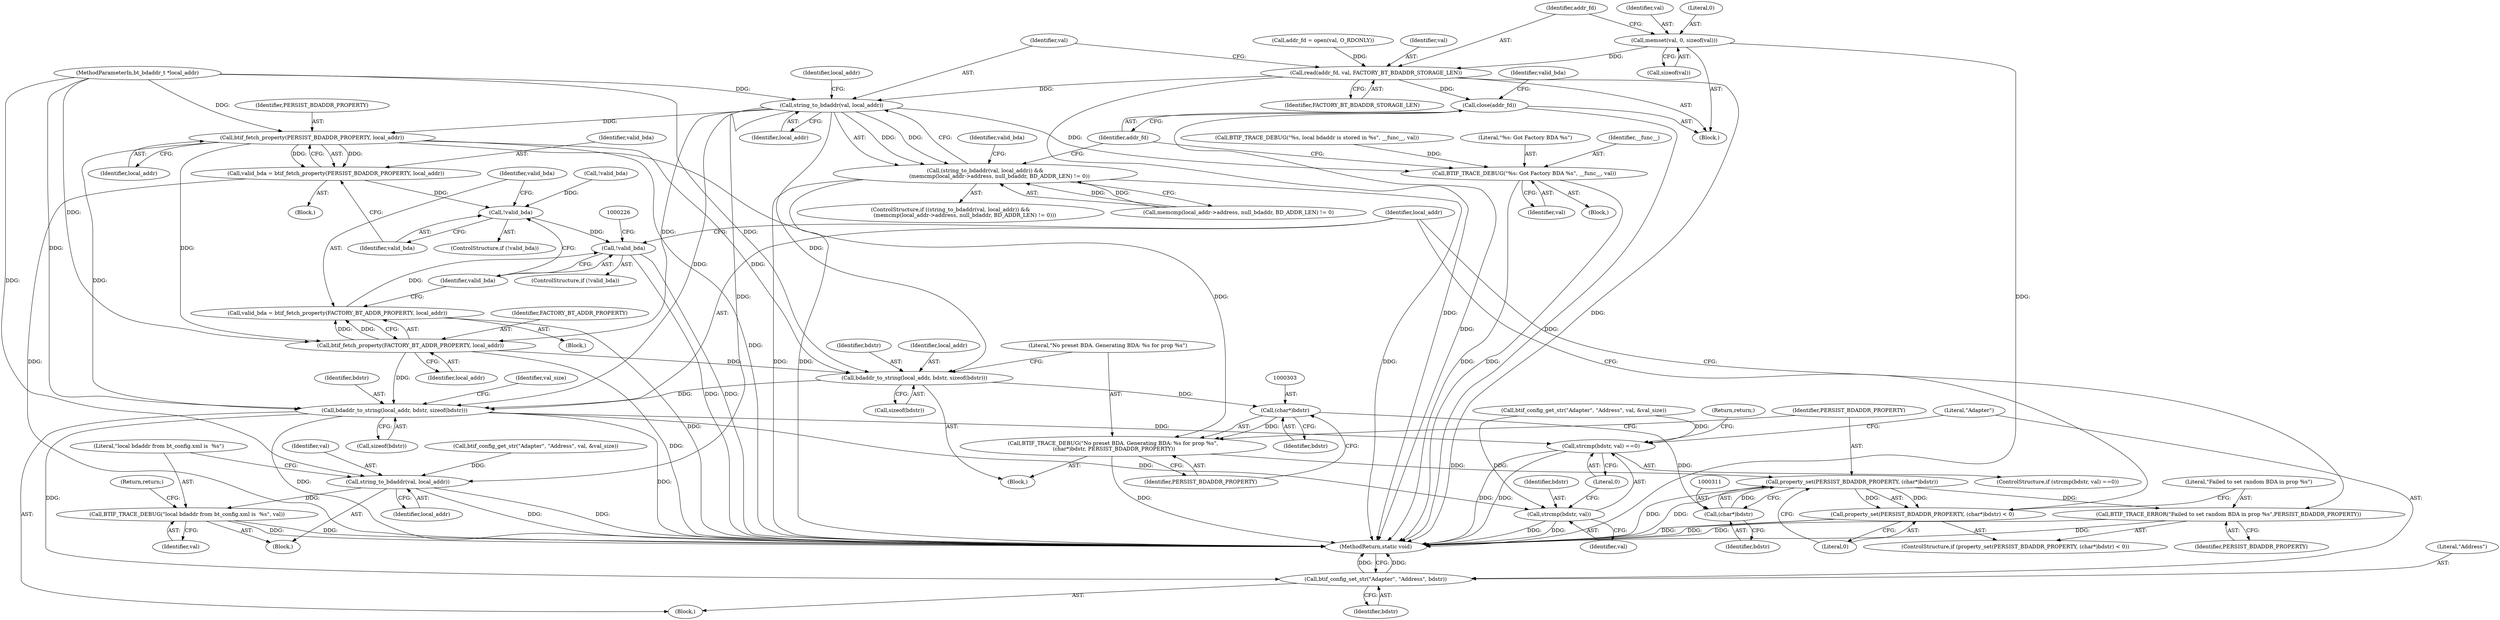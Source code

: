 digraph "1_Android_472271b153c5dc53c28beac55480a8d8434b2d5c_12@API" {
"1000146" [label="(Call,memset(val, 0, sizeof(val)))"];
"1000151" [label="(Call,read(addr_fd, val, FACTORY_BT_BDADDR_STORAGE_LEN))"];
"1000157" [label="(Call,string_to_bdaddr(val, local_addr))"];
"1000156" [label="(Call,(string_to_bdaddr(val, local_addr)) &&\n                 (memcmp(local_addr->address, null_bdaddr, BD_ADDR_LEN) != 0))"];
"1000172" [label="(Call,BTIF_TRACE_DEBUG(\"%s: Got Factory BDA %s\", __func__, val))"];
"1000194" [label="(Call,string_to_bdaddr(val, local_addr))"];
"1000197" [label="(Call,BTIF_TRACE_DEBUG(\"local bdaddr from bt_config.xml is  %s\", val))"];
"1000207" [label="(Call,btif_fetch_property(PERSIST_BDADDR_PROPERTY, local_addr))"];
"1000205" [label="(Call,valid_bda = btif_fetch_property(PERSIST_BDADDR_PROPERTY, local_addr))"];
"1000211" [label="(Call,!valid_bda)"];
"1000220" [label="(Call,!valid_bda)"];
"1000216" [label="(Call,btif_fetch_property(FACTORY_BT_ADDR_PROPERTY, local_addr))"];
"1000214" [label="(Call,valid_bda = btif_fetch_property(FACTORY_BT_ADDR_PROPERTY, local_addr))"];
"1000295" [label="(Call,bdaddr_to_string(local_addr, bdstr, sizeof(bdstr)))"];
"1000302" [label="(Call,(char*)bdstr)"];
"1000300" [label="(Call,BTIF_TRACE_DEBUG(\"No preset BDA. Generating BDA: %s for prop %s\",\n (char*)bdstr, PERSIST_BDADDR_PROPERTY))"];
"1000308" [label="(Call,property_set(PERSIST_BDADDR_PROPERTY, (char*)bdstr))"];
"1000307" [label="(Call,property_set(PERSIST_BDADDR_PROPERTY, (char*)bdstr) < 0)"];
"1000314" [label="(Call,BTIF_TRACE_ERROR(\"Failed to set random BDA in prop %s\",PERSIST_BDADDR_PROPERTY))"];
"1000310" [label="(Call,(char*)bdstr)"];
"1000318" [label="(Call,bdaddr_to_string(local_addr, bdstr, sizeof(bdstr)))"];
"1000336" [label="(Call,strcmp(bdstr, val) ==0)"];
"1000337" [label="(Call,strcmp(bdstr, val))"];
"1000343" [label="(Call,btif_config_set_str(\"Adapter\", \"Address\", bdstr))"];
"1000176" [label="(Call,close(addr_fd))"];
"1000204" [label="(Block,)"];
"1000177" [label="(Identifier,addr_fd)"];
"1000335" [label="(ControlStructure,if (strcmp(bdstr, val) ==0))"];
"1000187" [label="(Call,btif_config_get_str(\"Adapter\", \"Address\", val, &val_size))"];
"1000302" [label="(Call,(char*)bdstr)"];
"1000213" [label="(Block,)"];
"1000301" [label="(Literal,\"No preset BDA. Generating BDA: %s for prop %s\")"];
"1000175" [label="(Identifier,val)"];
"1000298" [label="(Call,sizeof(bdstr))"];
"1000180" [label="(Identifier,valid_bda)"];
"1000312" [label="(Identifier,bdstr)"];
"1000297" [label="(Identifier,bdstr)"];
"1000109" [label="(MethodParameterIn,bt_bdaddr_t *local_addr)"];
"1000132" [label="(Call,BTIF_TRACE_DEBUG(\"%s, local bdaddr is stored in %s\", __func__, val))"];
"1000308" [label="(Call,property_set(PERSIST_BDADDR_PROPERTY, (char*)bdstr))"];
"1000172" [label="(Call,BTIF_TRACE_DEBUG(\"%s: Got Factory BDA %s\", __func__, val))"];
"1000222" [label="(Block,)"];
"1000316" [label="(Identifier,PERSIST_BDADDR_PROPERTY)"];
"1000339" [label="(Identifier,val)"];
"1000199" [label="(Identifier,val)"];
"1000209" [label="(Identifier,local_addr)"];
"1000173" [label="(Literal,\"%s: Got Factory BDA %s\")"];
"1000194" [label="(Call,string_to_bdaddr(val, local_addr))"];
"1000336" [label="(Call,strcmp(bdstr, val) ==0)"];
"1000168" [label="(Block,)"];
"1000324" [label="(Identifier,val_size)"];
"1000152" [label="(Identifier,addr_fd)"];
"1000212" [label="(Identifier,valid_bda)"];
"1000159" [label="(Identifier,local_addr)"];
"1000198" [label="(Literal,\"local bdaddr from bt_config.xml is  %s\")"];
"1000217" [label="(Identifier,FACTORY_BT_ADDR_PROPERTY)"];
"1000138" [label="(Call,addr_fd = open(val, O_RDONLY))"];
"1000157" [label="(Call,string_to_bdaddr(val, local_addr))"];
"1000345" [label="(Literal,\"Address\")"];
"1000306" [label="(ControlStructure,if (property_set(PERSIST_BDADDR_PROPERTY, (char*)bdstr) < 0))"];
"1000148" [label="(Literal,0)"];
"1000153" [label="(Identifier,val)"];
"1000300" [label="(Call,BTIF_TRACE_DEBUG(\"No preset BDA. Generating BDA: %s for prop %s\",\n (char*)bdstr, PERSIST_BDADDR_PROPERTY))"];
"1000154" [label="(Identifier,FACTORY_BT_BDADDR_STORAGE_LEN)"];
"1000305" [label="(Identifier,PERSIST_BDADDR_PROPERTY)"];
"1000216" [label="(Call,btif_fetch_property(FACTORY_BT_ADDR_PROPERTY, local_addr))"];
"1000151" [label="(Call,read(addr_fd, val, FACTORY_BT_BDADDR_STORAGE_LEN))"];
"1000200" [label="(Return,return;)"];
"1000309" [label="(Identifier,PERSIST_BDADDR_PROPERTY)"];
"1000195" [label="(Identifier,val)"];
"1000343" [label="(Call,btif_config_set_str(\"Adapter\", \"Address\", bdstr))"];
"1000342" [label="(Return,return;)"];
"1000155" [label="(ControlStructure,if ((string_to_bdaddr(val, local_addr)) &&\n                 (memcmp(local_addr->address, null_bdaddr, BD_ADDR_LEN) != 0)))"];
"1000314" [label="(Call,BTIF_TRACE_ERROR(\"Failed to set random BDA in prop %s\",PERSIST_BDADDR_PROPERTY))"];
"1000337" [label="(Call,strcmp(bdstr, val))"];
"1000110" [label="(Block,)"];
"1000315" [label="(Literal,\"Failed to set random BDA in prop %s\")"];
"1000211" [label="(Call,!valid_bda)"];
"1000344" [label="(Literal,\"Adapter\")"];
"1000197" [label="(Call,BTIF_TRACE_DEBUG(\"local bdaddr from bt_config.xml is  %s\", val))"];
"1000318" [label="(Call,bdaddr_to_string(local_addr, bdstr, sizeof(bdstr)))"];
"1000176" [label="(Call,close(addr_fd))"];
"1000170" [label="(Identifier,valid_bda)"];
"1000146" [label="(Call,memset(val, 0, sizeof(val)))"];
"1000158" [label="(Identifier,val)"];
"1000196" [label="(Identifier,local_addr)"];
"1000346" [label="(Identifier,bdstr)"];
"1000149" [label="(Call,sizeof(val))"];
"1000163" [label="(Identifier,local_addr)"];
"1000304" [label="(Identifier,bdstr)"];
"1000147" [label="(Identifier,val)"];
"1000193" [label="(Block,)"];
"1000207" [label="(Call,btif_fetch_property(PERSIST_BDADDR_PROPERTY, local_addr))"];
"1000320" [label="(Identifier,bdstr)"];
"1000347" [label="(MethodReturn,static void)"];
"1000338" [label="(Identifier,bdstr)"];
"1000156" [label="(Call,(string_to_bdaddr(val, local_addr)) &&\n                 (memcmp(local_addr->address, null_bdaddr, BD_ADDR_LEN) != 0))"];
"1000321" [label="(Call,sizeof(bdstr))"];
"1000220" [label="(Call,!valid_bda)"];
"1000218" [label="(Identifier,local_addr)"];
"1000313" [label="(Literal,0)"];
"1000210" [label="(ControlStructure,if (!valid_bda))"];
"1000295" [label="(Call,bdaddr_to_string(local_addr, bdstr, sizeof(bdstr)))"];
"1000296" [label="(Identifier,local_addr)"];
"1000174" [label="(Identifier,__func__)"];
"1000219" [label="(ControlStructure,if (!valid_bda))"];
"1000145" [label="(Block,)"];
"1000214" [label="(Call,valid_bda = btif_fetch_property(FACTORY_BT_ADDR_PROPERTY, local_addr))"];
"1000205" [label="(Call,valid_bda = btif_fetch_property(PERSIST_BDADDR_PROPERTY, local_addr))"];
"1000328" [label="(Call,btif_config_get_str(\"Adapter\", \"Address\", val, &val_size))"];
"1000221" [label="(Identifier,valid_bda)"];
"1000215" [label="(Identifier,valid_bda)"];
"1000206" [label="(Identifier,valid_bda)"];
"1000319" [label="(Identifier,local_addr)"];
"1000340" [label="(Literal,0)"];
"1000208" [label="(Identifier,PERSIST_BDADDR_PROPERTY)"];
"1000160" [label="(Call,memcmp(local_addr->address, null_bdaddr, BD_ADDR_LEN) != 0)"];
"1000307" [label="(Call,property_set(PERSIST_BDADDR_PROPERTY, (char*)bdstr) < 0)"];
"1000202" [label="(Call,!valid_bda)"];
"1000310" [label="(Call,(char*)bdstr)"];
"1000146" -> "1000145"  [label="AST: "];
"1000146" -> "1000149"  [label="CFG: "];
"1000147" -> "1000146"  [label="AST: "];
"1000148" -> "1000146"  [label="AST: "];
"1000149" -> "1000146"  [label="AST: "];
"1000152" -> "1000146"  [label="CFG: "];
"1000146" -> "1000347"  [label="DDG: "];
"1000146" -> "1000151"  [label="DDG: "];
"1000151" -> "1000145"  [label="AST: "];
"1000151" -> "1000154"  [label="CFG: "];
"1000152" -> "1000151"  [label="AST: "];
"1000153" -> "1000151"  [label="AST: "];
"1000154" -> "1000151"  [label="AST: "];
"1000158" -> "1000151"  [label="CFG: "];
"1000151" -> "1000347"  [label="DDG: "];
"1000151" -> "1000347"  [label="DDG: "];
"1000138" -> "1000151"  [label="DDG: "];
"1000151" -> "1000157"  [label="DDG: "];
"1000151" -> "1000176"  [label="DDG: "];
"1000157" -> "1000156"  [label="AST: "];
"1000157" -> "1000159"  [label="CFG: "];
"1000158" -> "1000157"  [label="AST: "];
"1000159" -> "1000157"  [label="AST: "];
"1000163" -> "1000157"  [label="CFG: "];
"1000156" -> "1000157"  [label="CFG: "];
"1000157" -> "1000156"  [label="DDG: "];
"1000157" -> "1000156"  [label="DDG: "];
"1000109" -> "1000157"  [label="DDG: "];
"1000157" -> "1000172"  [label="DDG: "];
"1000157" -> "1000194"  [label="DDG: "];
"1000157" -> "1000207"  [label="DDG: "];
"1000157" -> "1000216"  [label="DDG: "];
"1000157" -> "1000295"  [label="DDG: "];
"1000157" -> "1000318"  [label="DDG: "];
"1000156" -> "1000155"  [label="AST: "];
"1000156" -> "1000160"  [label="CFG: "];
"1000160" -> "1000156"  [label="AST: "];
"1000170" -> "1000156"  [label="CFG: "];
"1000177" -> "1000156"  [label="CFG: "];
"1000156" -> "1000347"  [label="DDG: "];
"1000156" -> "1000347"  [label="DDG: "];
"1000156" -> "1000347"  [label="DDG: "];
"1000160" -> "1000156"  [label="DDG: "];
"1000160" -> "1000156"  [label="DDG: "];
"1000172" -> "1000168"  [label="AST: "];
"1000172" -> "1000175"  [label="CFG: "];
"1000173" -> "1000172"  [label="AST: "];
"1000174" -> "1000172"  [label="AST: "];
"1000175" -> "1000172"  [label="AST: "];
"1000177" -> "1000172"  [label="CFG: "];
"1000172" -> "1000347"  [label="DDG: "];
"1000172" -> "1000347"  [label="DDG: "];
"1000132" -> "1000172"  [label="DDG: "];
"1000194" -> "1000193"  [label="AST: "];
"1000194" -> "1000196"  [label="CFG: "];
"1000195" -> "1000194"  [label="AST: "];
"1000196" -> "1000194"  [label="AST: "];
"1000198" -> "1000194"  [label="CFG: "];
"1000194" -> "1000347"  [label="DDG: "];
"1000194" -> "1000347"  [label="DDG: "];
"1000187" -> "1000194"  [label="DDG: "];
"1000109" -> "1000194"  [label="DDG: "];
"1000194" -> "1000197"  [label="DDG: "];
"1000197" -> "1000193"  [label="AST: "];
"1000197" -> "1000199"  [label="CFG: "];
"1000198" -> "1000197"  [label="AST: "];
"1000199" -> "1000197"  [label="AST: "];
"1000200" -> "1000197"  [label="CFG: "];
"1000197" -> "1000347"  [label="DDG: "];
"1000197" -> "1000347"  [label="DDG: "];
"1000207" -> "1000205"  [label="AST: "];
"1000207" -> "1000209"  [label="CFG: "];
"1000208" -> "1000207"  [label="AST: "];
"1000209" -> "1000207"  [label="AST: "];
"1000205" -> "1000207"  [label="CFG: "];
"1000207" -> "1000347"  [label="DDG: "];
"1000207" -> "1000205"  [label="DDG: "];
"1000207" -> "1000205"  [label="DDG: "];
"1000109" -> "1000207"  [label="DDG: "];
"1000207" -> "1000216"  [label="DDG: "];
"1000207" -> "1000295"  [label="DDG: "];
"1000207" -> "1000300"  [label="DDG: "];
"1000207" -> "1000318"  [label="DDG: "];
"1000205" -> "1000204"  [label="AST: "];
"1000206" -> "1000205"  [label="AST: "];
"1000212" -> "1000205"  [label="CFG: "];
"1000205" -> "1000347"  [label="DDG: "];
"1000205" -> "1000211"  [label="DDG: "];
"1000211" -> "1000210"  [label="AST: "];
"1000211" -> "1000212"  [label="CFG: "];
"1000212" -> "1000211"  [label="AST: "];
"1000215" -> "1000211"  [label="CFG: "];
"1000221" -> "1000211"  [label="CFG: "];
"1000202" -> "1000211"  [label="DDG: "];
"1000211" -> "1000220"  [label="DDG: "];
"1000220" -> "1000219"  [label="AST: "];
"1000220" -> "1000221"  [label="CFG: "];
"1000221" -> "1000220"  [label="AST: "];
"1000226" -> "1000220"  [label="CFG: "];
"1000319" -> "1000220"  [label="CFG: "];
"1000220" -> "1000347"  [label="DDG: "];
"1000220" -> "1000347"  [label="DDG: "];
"1000214" -> "1000220"  [label="DDG: "];
"1000216" -> "1000214"  [label="AST: "];
"1000216" -> "1000218"  [label="CFG: "];
"1000217" -> "1000216"  [label="AST: "];
"1000218" -> "1000216"  [label="AST: "];
"1000214" -> "1000216"  [label="CFG: "];
"1000216" -> "1000347"  [label="DDG: "];
"1000216" -> "1000214"  [label="DDG: "];
"1000216" -> "1000214"  [label="DDG: "];
"1000109" -> "1000216"  [label="DDG: "];
"1000216" -> "1000295"  [label="DDG: "];
"1000216" -> "1000318"  [label="DDG: "];
"1000214" -> "1000213"  [label="AST: "];
"1000215" -> "1000214"  [label="AST: "];
"1000221" -> "1000214"  [label="CFG: "];
"1000214" -> "1000347"  [label="DDG: "];
"1000295" -> "1000222"  [label="AST: "];
"1000295" -> "1000298"  [label="CFG: "];
"1000296" -> "1000295"  [label="AST: "];
"1000297" -> "1000295"  [label="AST: "];
"1000298" -> "1000295"  [label="AST: "];
"1000301" -> "1000295"  [label="CFG: "];
"1000109" -> "1000295"  [label="DDG: "];
"1000295" -> "1000302"  [label="DDG: "];
"1000295" -> "1000318"  [label="DDG: "];
"1000302" -> "1000300"  [label="AST: "];
"1000302" -> "1000304"  [label="CFG: "];
"1000303" -> "1000302"  [label="AST: "];
"1000304" -> "1000302"  [label="AST: "];
"1000305" -> "1000302"  [label="CFG: "];
"1000302" -> "1000300"  [label="DDG: "];
"1000302" -> "1000310"  [label="DDG: "];
"1000300" -> "1000222"  [label="AST: "];
"1000300" -> "1000305"  [label="CFG: "];
"1000301" -> "1000300"  [label="AST: "];
"1000305" -> "1000300"  [label="AST: "];
"1000309" -> "1000300"  [label="CFG: "];
"1000300" -> "1000347"  [label="DDG: "];
"1000300" -> "1000308"  [label="DDG: "];
"1000308" -> "1000307"  [label="AST: "];
"1000308" -> "1000310"  [label="CFG: "];
"1000309" -> "1000308"  [label="AST: "];
"1000310" -> "1000308"  [label="AST: "];
"1000313" -> "1000308"  [label="CFG: "];
"1000308" -> "1000347"  [label="DDG: "];
"1000308" -> "1000347"  [label="DDG: "];
"1000308" -> "1000307"  [label="DDG: "];
"1000308" -> "1000307"  [label="DDG: "];
"1000310" -> "1000308"  [label="DDG: "];
"1000308" -> "1000314"  [label="DDG: "];
"1000307" -> "1000306"  [label="AST: "];
"1000307" -> "1000313"  [label="CFG: "];
"1000313" -> "1000307"  [label="AST: "];
"1000315" -> "1000307"  [label="CFG: "];
"1000319" -> "1000307"  [label="CFG: "];
"1000307" -> "1000347"  [label="DDG: "];
"1000307" -> "1000347"  [label="DDG: "];
"1000314" -> "1000306"  [label="AST: "];
"1000314" -> "1000316"  [label="CFG: "];
"1000315" -> "1000314"  [label="AST: "];
"1000316" -> "1000314"  [label="AST: "];
"1000319" -> "1000314"  [label="CFG: "];
"1000314" -> "1000347"  [label="DDG: "];
"1000314" -> "1000347"  [label="DDG: "];
"1000310" -> "1000312"  [label="CFG: "];
"1000311" -> "1000310"  [label="AST: "];
"1000312" -> "1000310"  [label="AST: "];
"1000318" -> "1000110"  [label="AST: "];
"1000318" -> "1000321"  [label="CFG: "];
"1000319" -> "1000318"  [label="AST: "];
"1000320" -> "1000318"  [label="AST: "];
"1000321" -> "1000318"  [label="AST: "];
"1000324" -> "1000318"  [label="CFG: "];
"1000318" -> "1000347"  [label="DDG: "];
"1000318" -> "1000347"  [label="DDG: "];
"1000109" -> "1000318"  [label="DDG: "];
"1000318" -> "1000336"  [label="DDG: "];
"1000318" -> "1000337"  [label="DDG: "];
"1000318" -> "1000343"  [label="DDG: "];
"1000336" -> "1000335"  [label="AST: "];
"1000336" -> "1000340"  [label="CFG: "];
"1000337" -> "1000336"  [label="AST: "];
"1000340" -> "1000336"  [label="AST: "];
"1000342" -> "1000336"  [label="CFG: "];
"1000344" -> "1000336"  [label="CFG: "];
"1000336" -> "1000347"  [label="DDG: "];
"1000336" -> "1000347"  [label="DDG: "];
"1000328" -> "1000336"  [label="DDG: "];
"1000337" -> "1000339"  [label="CFG: "];
"1000338" -> "1000337"  [label="AST: "];
"1000339" -> "1000337"  [label="AST: "];
"1000340" -> "1000337"  [label="CFG: "];
"1000337" -> "1000347"  [label="DDG: "];
"1000337" -> "1000347"  [label="DDG: "];
"1000328" -> "1000337"  [label="DDG: "];
"1000343" -> "1000110"  [label="AST: "];
"1000343" -> "1000346"  [label="CFG: "];
"1000344" -> "1000343"  [label="AST: "];
"1000345" -> "1000343"  [label="AST: "];
"1000346" -> "1000343"  [label="AST: "];
"1000347" -> "1000343"  [label="CFG: "];
"1000343" -> "1000347"  [label="DDG: "];
"1000343" -> "1000347"  [label="DDG: "];
"1000176" -> "1000145"  [label="AST: "];
"1000176" -> "1000177"  [label="CFG: "];
"1000177" -> "1000176"  [label="AST: "];
"1000180" -> "1000176"  [label="CFG: "];
"1000176" -> "1000347"  [label="DDG: "];
"1000176" -> "1000347"  [label="DDG: "];
}
